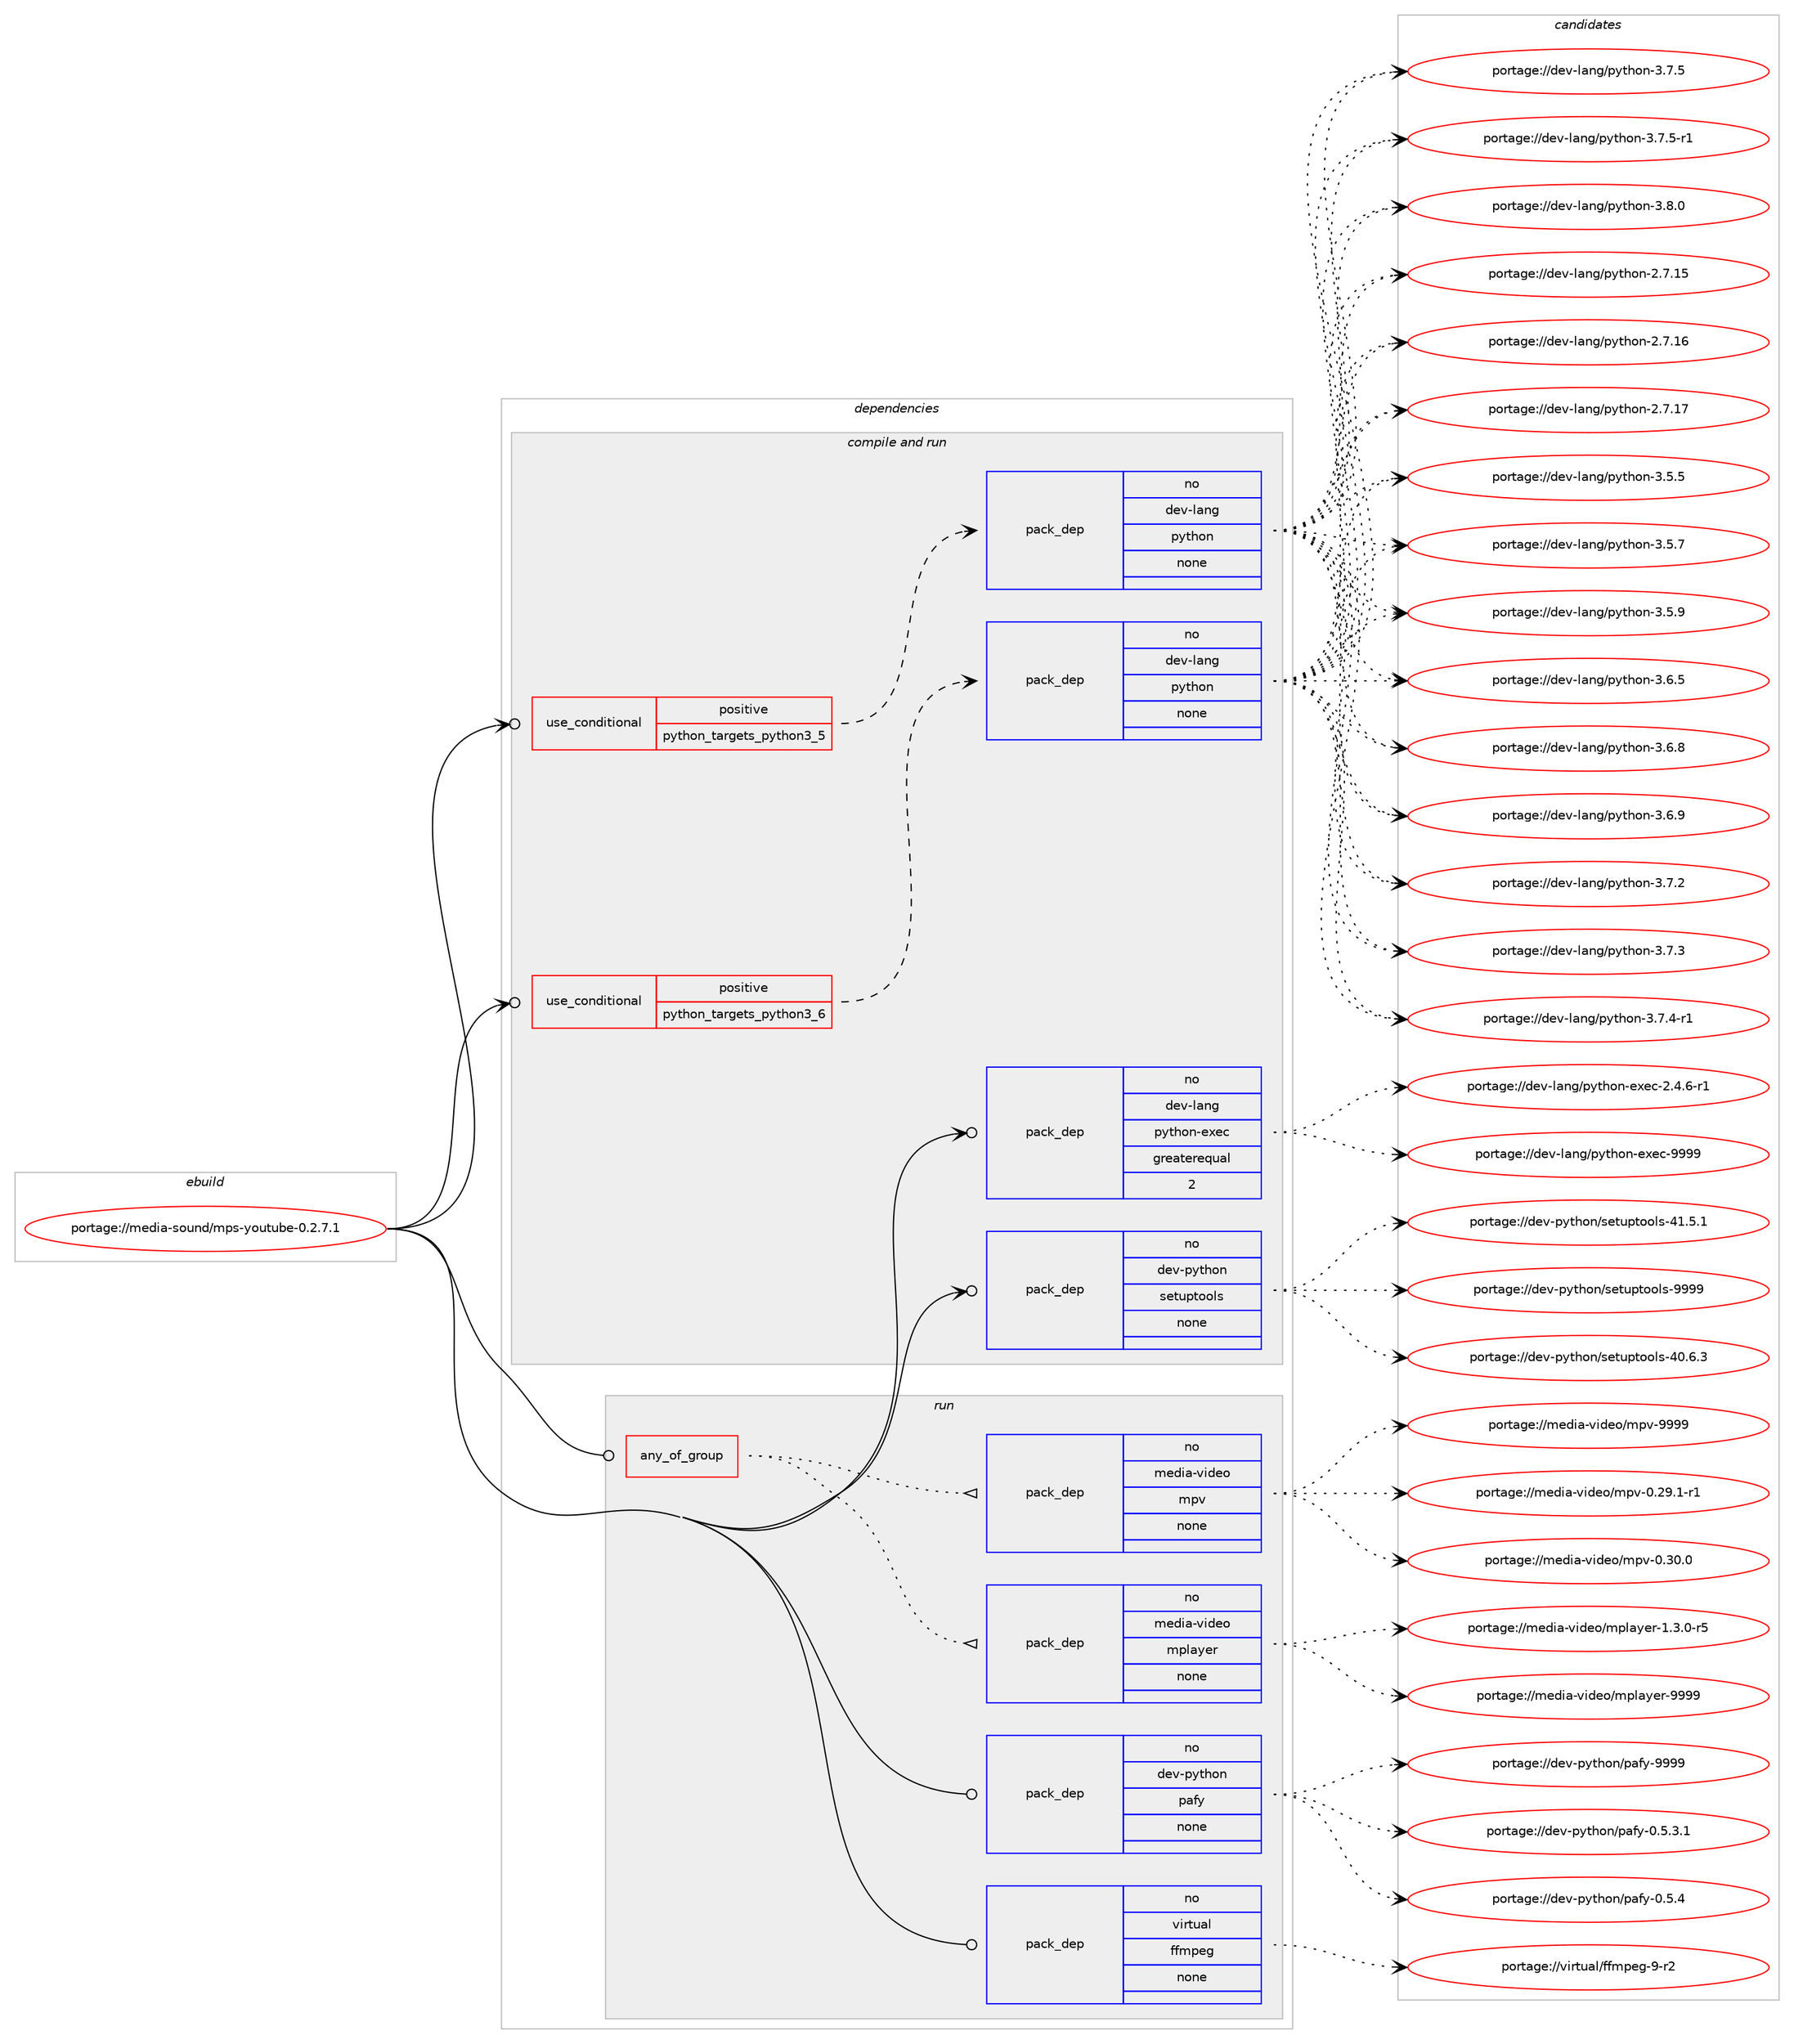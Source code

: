 digraph prolog {

# *************
# Graph options
# *************

newrank=true;
concentrate=true;
compound=true;
graph [rankdir=LR,fontname=Helvetica,fontsize=10,ranksep=1.5];#, ranksep=2.5, nodesep=0.2];
edge  [arrowhead=vee];
node  [fontname=Helvetica,fontsize=10];

# **********
# The ebuild
# **********

subgraph cluster_leftcol {
color=gray;
rank=same;
label=<<i>ebuild</i>>;
id [label="portage://media-sound/mps-youtube-0.2.7.1", color=red, width=4, href="../media-sound/mps-youtube-0.2.7.1.svg"];
}

# ****************
# The dependencies
# ****************

subgraph cluster_midcol {
color=gray;
label=<<i>dependencies</i>>;
subgraph cluster_compile {
fillcolor="#eeeeee";
style=filled;
label=<<i>compile</i>>;
}
subgraph cluster_compileandrun {
fillcolor="#eeeeee";
style=filled;
label=<<i>compile and run</i>>;
subgraph cond83032 {
dependency334100 [label=<<TABLE BORDER="0" CELLBORDER="1" CELLSPACING="0" CELLPADDING="4"><TR><TD ROWSPAN="3" CELLPADDING="10">use_conditional</TD></TR><TR><TD>positive</TD></TR><TR><TD>python_targets_python3_5</TD></TR></TABLE>>, shape=none, color=red];
subgraph pack245585 {
dependency334101 [label=<<TABLE BORDER="0" CELLBORDER="1" CELLSPACING="0" CELLPADDING="4" WIDTH="220"><TR><TD ROWSPAN="6" CELLPADDING="30">pack_dep</TD></TR><TR><TD WIDTH="110">no</TD></TR><TR><TD>dev-lang</TD></TR><TR><TD>python</TD></TR><TR><TD>none</TD></TR><TR><TD></TD></TR></TABLE>>, shape=none, color=blue];
}
dependency334100:e -> dependency334101:w [weight=20,style="dashed",arrowhead="vee"];
}
id:e -> dependency334100:w [weight=20,style="solid",arrowhead="odotvee"];
subgraph cond83033 {
dependency334102 [label=<<TABLE BORDER="0" CELLBORDER="1" CELLSPACING="0" CELLPADDING="4"><TR><TD ROWSPAN="3" CELLPADDING="10">use_conditional</TD></TR><TR><TD>positive</TD></TR><TR><TD>python_targets_python3_6</TD></TR></TABLE>>, shape=none, color=red];
subgraph pack245586 {
dependency334103 [label=<<TABLE BORDER="0" CELLBORDER="1" CELLSPACING="0" CELLPADDING="4" WIDTH="220"><TR><TD ROWSPAN="6" CELLPADDING="30">pack_dep</TD></TR><TR><TD WIDTH="110">no</TD></TR><TR><TD>dev-lang</TD></TR><TR><TD>python</TD></TR><TR><TD>none</TD></TR><TR><TD></TD></TR></TABLE>>, shape=none, color=blue];
}
dependency334102:e -> dependency334103:w [weight=20,style="dashed",arrowhead="vee"];
}
id:e -> dependency334102:w [weight=20,style="solid",arrowhead="odotvee"];
subgraph pack245587 {
dependency334104 [label=<<TABLE BORDER="0" CELLBORDER="1" CELLSPACING="0" CELLPADDING="4" WIDTH="220"><TR><TD ROWSPAN="6" CELLPADDING="30">pack_dep</TD></TR><TR><TD WIDTH="110">no</TD></TR><TR><TD>dev-lang</TD></TR><TR><TD>python-exec</TD></TR><TR><TD>greaterequal</TD></TR><TR><TD>2</TD></TR></TABLE>>, shape=none, color=blue];
}
id:e -> dependency334104:w [weight=20,style="solid",arrowhead="odotvee"];
subgraph pack245588 {
dependency334105 [label=<<TABLE BORDER="0" CELLBORDER="1" CELLSPACING="0" CELLPADDING="4" WIDTH="220"><TR><TD ROWSPAN="6" CELLPADDING="30">pack_dep</TD></TR><TR><TD WIDTH="110">no</TD></TR><TR><TD>dev-python</TD></TR><TR><TD>setuptools</TD></TR><TR><TD>none</TD></TR><TR><TD></TD></TR></TABLE>>, shape=none, color=blue];
}
id:e -> dependency334105:w [weight=20,style="solid",arrowhead="odotvee"];
}
subgraph cluster_run {
fillcolor="#eeeeee";
style=filled;
label=<<i>run</i>>;
subgraph any5340 {
dependency334106 [label=<<TABLE BORDER="0" CELLBORDER="1" CELLSPACING="0" CELLPADDING="4"><TR><TD CELLPADDING="10">any_of_group</TD></TR></TABLE>>, shape=none, color=red];subgraph pack245589 {
dependency334107 [label=<<TABLE BORDER="0" CELLBORDER="1" CELLSPACING="0" CELLPADDING="4" WIDTH="220"><TR><TD ROWSPAN="6" CELLPADDING="30">pack_dep</TD></TR><TR><TD WIDTH="110">no</TD></TR><TR><TD>media-video</TD></TR><TR><TD>mplayer</TD></TR><TR><TD>none</TD></TR><TR><TD></TD></TR></TABLE>>, shape=none, color=blue];
}
dependency334106:e -> dependency334107:w [weight=20,style="dotted",arrowhead="oinv"];
subgraph pack245590 {
dependency334108 [label=<<TABLE BORDER="0" CELLBORDER="1" CELLSPACING="0" CELLPADDING="4" WIDTH="220"><TR><TD ROWSPAN="6" CELLPADDING="30">pack_dep</TD></TR><TR><TD WIDTH="110">no</TD></TR><TR><TD>media-video</TD></TR><TR><TD>mpv</TD></TR><TR><TD>none</TD></TR><TR><TD></TD></TR></TABLE>>, shape=none, color=blue];
}
dependency334106:e -> dependency334108:w [weight=20,style="dotted",arrowhead="oinv"];
}
id:e -> dependency334106:w [weight=20,style="solid",arrowhead="odot"];
subgraph pack245591 {
dependency334109 [label=<<TABLE BORDER="0" CELLBORDER="1" CELLSPACING="0" CELLPADDING="4" WIDTH="220"><TR><TD ROWSPAN="6" CELLPADDING="30">pack_dep</TD></TR><TR><TD WIDTH="110">no</TD></TR><TR><TD>dev-python</TD></TR><TR><TD>pafy</TD></TR><TR><TD>none</TD></TR><TR><TD></TD></TR></TABLE>>, shape=none, color=blue];
}
id:e -> dependency334109:w [weight=20,style="solid",arrowhead="odot"];
subgraph pack245592 {
dependency334110 [label=<<TABLE BORDER="0" CELLBORDER="1" CELLSPACING="0" CELLPADDING="4" WIDTH="220"><TR><TD ROWSPAN="6" CELLPADDING="30">pack_dep</TD></TR><TR><TD WIDTH="110">no</TD></TR><TR><TD>virtual</TD></TR><TR><TD>ffmpeg</TD></TR><TR><TD>none</TD></TR><TR><TD></TD></TR></TABLE>>, shape=none, color=blue];
}
id:e -> dependency334110:w [weight=20,style="solid",arrowhead="odot"];
}
}

# **************
# The candidates
# **************

subgraph cluster_choices {
rank=same;
color=gray;
label=<<i>candidates</i>>;

subgraph choice245585 {
color=black;
nodesep=1;
choiceportage10010111845108971101034711212111610411111045504655464953 [label="portage://dev-lang/python-2.7.15", color=red, width=4,href="../dev-lang/python-2.7.15.svg"];
choiceportage10010111845108971101034711212111610411111045504655464954 [label="portage://dev-lang/python-2.7.16", color=red, width=4,href="../dev-lang/python-2.7.16.svg"];
choiceportage10010111845108971101034711212111610411111045504655464955 [label="portage://dev-lang/python-2.7.17", color=red, width=4,href="../dev-lang/python-2.7.17.svg"];
choiceportage100101118451089711010347112121116104111110455146534653 [label="portage://dev-lang/python-3.5.5", color=red, width=4,href="../dev-lang/python-3.5.5.svg"];
choiceportage100101118451089711010347112121116104111110455146534655 [label="portage://dev-lang/python-3.5.7", color=red, width=4,href="../dev-lang/python-3.5.7.svg"];
choiceportage100101118451089711010347112121116104111110455146534657 [label="portage://dev-lang/python-3.5.9", color=red, width=4,href="../dev-lang/python-3.5.9.svg"];
choiceportage100101118451089711010347112121116104111110455146544653 [label="portage://dev-lang/python-3.6.5", color=red, width=4,href="../dev-lang/python-3.6.5.svg"];
choiceportage100101118451089711010347112121116104111110455146544656 [label="portage://dev-lang/python-3.6.8", color=red, width=4,href="../dev-lang/python-3.6.8.svg"];
choiceportage100101118451089711010347112121116104111110455146544657 [label="portage://dev-lang/python-3.6.9", color=red, width=4,href="../dev-lang/python-3.6.9.svg"];
choiceportage100101118451089711010347112121116104111110455146554650 [label="portage://dev-lang/python-3.7.2", color=red, width=4,href="../dev-lang/python-3.7.2.svg"];
choiceportage100101118451089711010347112121116104111110455146554651 [label="portage://dev-lang/python-3.7.3", color=red, width=4,href="../dev-lang/python-3.7.3.svg"];
choiceportage1001011184510897110103471121211161041111104551465546524511449 [label="portage://dev-lang/python-3.7.4-r1", color=red, width=4,href="../dev-lang/python-3.7.4-r1.svg"];
choiceportage100101118451089711010347112121116104111110455146554653 [label="portage://dev-lang/python-3.7.5", color=red, width=4,href="../dev-lang/python-3.7.5.svg"];
choiceportage1001011184510897110103471121211161041111104551465546534511449 [label="portage://dev-lang/python-3.7.5-r1", color=red, width=4,href="../dev-lang/python-3.7.5-r1.svg"];
choiceportage100101118451089711010347112121116104111110455146564648 [label="portage://dev-lang/python-3.8.0", color=red, width=4,href="../dev-lang/python-3.8.0.svg"];
dependency334101:e -> choiceportage10010111845108971101034711212111610411111045504655464953:w [style=dotted,weight="100"];
dependency334101:e -> choiceportage10010111845108971101034711212111610411111045504655464954:w [style=dotted,weight="100"];
dependency334101:e -> choiceportage10010111845108971101034711212111610411111045504655464955:w [style=dotted,weight="100"];
dependency334101:e -> choiceportage100101118451089711010347112121116104111110455146534653:w [style=dotted,weight="100"];
dependency334101:e -> choiceportage100101118451089711010347112121116104111110455146534655:w [style=dotted,weight="100"];
dependency334101:e -> choiceportage100101118451089711010347112121116104111110455146534657:w [style=dotted,weight="100"];
dependency334101:e -> choiceportage100101118451089711010347112121116104111110455146544653:w [style=dotted,weight="100"];
dependency334101:e -> choiceportage100101118451089711010347112121116104111110455146544656:w [style=dotted,weight="100"];
dependency334101:e -> choiceportage100101118451089711010347112121116104111110455146544657:w [style=dotted,weight="100"];
dependency334101:e -> choiceportage100101118451089711010347112121116104111110455146554650:w [style=dotted,weight="100"];
dependency334101:e -> choiceportage100101118451089711010347112121116104111110455146554651:w [style=dotted,weight="100"];
dependency334101:e -> choiceportage1001011184510897110103471121211161041111104551465546524511449:w [style=dotted,weight="100"];
dependency334101:e -> choiceportage100101118451089711010347112121116104111110455146554653:w [style=dotted,weight="100"];
dependency334101:e -> choiceportage1001011184510897110103471121211161041111104551465546534511449:w [style=dotted,weight="100"];
dependency334101:e -> choiceportage100101118451089711010347112121116104111110455146564648:w [style=dotted,weight="100"];
}
subgraph choice245586 {
color=black;
nodesep=1;
choiceportage10010111845108971101034711212111610411111045504655464953 [label="portage://dev-lang/python-2.7.15", color=red, width=4,href="../dev-lang/python-2.7.15.svg"];
choiceportage10010111845108971101034711212111610411111045504655464954 [label="portage://dev-lang/python-2.7.16", color=red, width=4,href="../dev-lang/python-2.7.16.svg"];
choiceportage10010111845108971101034711212111610411111045504655464955 [label="portage://dev-lang/python-2.7.17", color=red, width=4,href="../dev-lang/python-2.7.17.svg"];
choiceportage100101118451089711010347112121116104111110455146534653 [label="portage://dev-lang/python-3.5.5", color=red, width=4,href="../dev-lang/python-3.5.5.svg"];
choiceportage100101118451089711010347112121116104111110455146534655 [label="portage://dev-lang/python-3.5.7", color=red, width=4,href="../dev-lang/python-3.5.7.svg"];
choiceportage100101118451089711010347112121116104111110455146534657 [label="portage://dev-lang/python-3.5.9", color=red, width=4,href="../dev-lang/python-3.5.9.svg"];
choiceportage100101118451089711010347112121116104111110455146544653 [label="portage://dev-lang/python-3.6.5", color=red, width=4,href="../dev-lang/python-3.6.5.svg"];
choiceportage100101118451089711010347112121116104111110455146544656 [label="portage://dev-lang/python-3.6.8", color=red, width=4,href="../dev-lang/python-3.6.8.svg"];
choiceportage100101118451089711010347112121116104111110455146544657 [label="portage://dev-lang/python-3.6.9", color=red, width=4,href="../dev-lang/python-3.6.9.svg"];
choiceportage100101118451089711010347112121116104111110455146554650 [label="portage://dev-lang/python-3.7.2", color=red, width=4,href="../dev-lang/python-3.7.2.svg"];
choiceportage100101118451089711010347112121116104111110455146554651 [label="portage://dev-lang/python-3.7.3", color=red, width=4,href="../dev-lang/python-3.7.3.svg"];
choiceportage1001011184510897110103471121211161041111104551465546524511449 [label="portage://dev-lang/python-3.7.4-r1", color=red, width=4,href="../dev-lang/python-3.7.4-r1.svg"];
choiceportage100101118451089711010347112121116104111110455146554653 [label="portage://dev-lang/python-3.7.5", color=red, width=4,href="../dev-lang/python-3.7.5.svg"];
choiceportage1001011184510897110103471121211161041111104551465546534511449 [label="portage://dev-lang/python-3.7.5-r1", color=red, width=4,href="../dev-lang/python-3.7.5-r1.svg"];
choiceportage100101118451089711010347112121116104111110455146564648 [label="portage://dev-lang/python-3.8.0", color=red, width=4,href="../dev-lang/python-3.8.0.svg"];
dependency334103:e -> choiceportage10010111845108971101034711212111610411111045504655464953:w [style=dotted,weight="100"];
dependency334103:e -> choiceportage10010111845108971101034711212111610411111045504655464954:w [style=dotted,weight="100"];
dependency334103:e -> choiceportage10010111845108971101034711212111610411111045504655464955:w [style=dotted,weight="100"];
dependency334103:e -> choiceportage100101118451089711010347112121116104111110455146534653:w [style=dotted,weight="100"];
dependency334103:e -> choiceportage100101118451089711010347112121116104111110455146534655:w [style=dotted,weight="100"];
dependency334103:e -> choiceportage100101118451089711010347112121116104111110455146534657:w [style=dotted,weight="100"];
dependency334103:e -> choiceportage100101118451089711010347112121116104111110455146544653:w [style=dotted,weight="100"];
dependency334103:e -> choiceportage100101118451089711010347112121116104111110455146544656:w [style=dotted,weight="100"];
dependency334103:e -> choiceportage100101118451089711010347112121116104111110455146544657:w [style=dotted,weight="100"];
dependency334103:e -> choiceportage100101118451089711010347112121116104111110455146554650:w [style=dotted,weight="100"];
dependency334103:e -> choiceportage100101118451089711010347112121116104111110455146554651:w [style=dotted,weight="100"];
dependency334103:e -> choiceportage1001011184510897110103471121211161041111104551465546524511449:w [style=dotted,weight="100"];
dependency334103:e -> choiceportage100101118451089711010347112121116104111110455146554653:w [style=dotted,weight="100"];
dependency334103:e -> choiceportage1001011184510897110103471121211161041111104551465546534511449:w [style=dotted,weight="100"];
dependency334103:e -> choiceportage100101118451089711010347112121116104111110455146564648:w [style=dotted,weight="100"];
}
subgraph choice245587 {
color=black;
nodesep=1;
choiceportage10010111845108971101034711212111610411111045101120101994550465246544511449 [label="portage://dev-lang/python-exec-2.4.6-r1", color=red, width=4,href="../dev-lang/python-exec-2.4.6-r1.svg"];
choiceportage10010111845108971101034711212111610411111045101120101994557575757 [label="portage://dev-lang/python-exec-9999", color=red, width=4,href="../dev-lang/python-exec-9999.svg"];
dependency334104:e -> choiceportage10010111845108971101034711212111610411111045101120101994550465246544511449:w [style=dotted,weight="100"];
dependency334104:e -> choiceportage10010111845108971101034711212111610411111045101120101994557575757:w [style=dotted,weight="100"];
}
subgraph choice245588 {
color=black;
nodesep=1;
choiceportage100101118451121211161041111104711510111611711211611111110811545524846544651 [label="portage://dev-python/setuptools-40.6.3", color=red, width=4,href="../dev-python/setuptools-40.6.3.svg"];
choiceportage100101118451121211161041111104711510111611711211611111110811545524946534649 [label="portage://dev-python/setuptools-41.5.1", color=red, width=4,href="../dev-python/setuptools-41.5.1.svg"];
choiceportage10010111845112121116104111110471151011161171121161111111081154557575757 [label="portage://dev-python/setuptools-9999", color=red, width=4,href="../dev-python/setuptools-9999.svg"];
dependency334105:e -> choiceportage100101118451121211161041111104711510111611711211611111110811545524846544651:w [style=dotted,weight="100"];
dependency334105:e -> choiceportage100101118451121211161041111104711510111611711211611111110811545524946534649:w [style=dotted,weight="100"];
dependency334105:e -> choiceportage10010111845112121116104111110471151011161171121161111111081154557575757:w [style=dotted,weight="100"];
}
subgraph choice245589 {
color=black;
nodesep=1;
choiceportage109101100105974511810510010111147109112108971211011144549465146484511453 [label="portage://media-video/mplayer-1.3.0-r5", color=red, width=4,href="../media-video/mplayer-1.3.0-r5.svg"];
choiceportage109101100105974511810510010111147109112108971211011144557575757 [label="portage://media-video/mplayer-9999", color=red, width=4,href="../media-video/mplayer-9999.svg"];
dependency334107:e -> choiceportage109101100105974511810510010111147109112108971211011144549465146484511453:w [style=dotted,weight="100"];
dependency334107:e -> choiceportage109101100105974511810510010111147109112108971211011144557575757:w [style=dotted,weight="100"];
}
subgraph choice245590 {
color=black;
nodesep=1;
choiceportage109101100105974511810510010111147109112118454846505746494511449 [label="portage://media-video/mpv-0.29.1-r1", color=red, width=4,href="../media-video/mpv-0.29.1-r1.svg"];
choiceportage10910110010597451181051001011114710911211845484651484648 [label="portage://media-video/mpv-0.30.0", color=red, width=4,href="../media-video/mpv-0.30.0.svg"];
choiceportage1091011001059745118105100101111471091121184557575757 [label="portage://media-video/mpv-9999", color=red, width=4,href="../media-video/mpv-9999.svg"];
dependency334108:e -> choiceportage109101100105974511810510010111147109112118454846505746494511449:w [style=dotted,weight="100"];
dependency334108:e -> choiceportage10910110010597451181051001011114710911211845484651484648:w [style=dotted,weight="100"];
dependency334108:e -> choiceportage1091011001059745118105100101111471091121184557575757:w [style=dotted,weight="100"];
}
subgraph choice245591 {
color=black;
nodesep=1;
choiceportage1001011184511212111610411111047112971021214548465346514649 [label="portage://dev-python/pafy-0.5.3.1", color=red, width=4,href="../dev-python/pafy-0.5.3.1.svg"];
choiceportage100101118451121211161041111104711297102121454846534652 [label="portage://dev-python/pafy-0.5.4", color=red, width=4,href="../dev-python/pafy-0.5.4.svg"];
choiceportage1001011184511212111610411111047112971021214557575757 [label="portage://dev-python/pafy-9999", color=red, width=4,href="../dev-python/pafy-9999.svg"];
dependency334109:e -> choiceportage1001011184511212111610411111047112971021214548465346514649:w [style=dotted,weight="100"];
dependency334109:e -> choiceportage100101118451121211161041111104711297102121454846534652:w [style=dotted,weight="100"];
dependency334109:e -> choiceportage1001011184511212111610411111047112971021214557575757:w [style=dotted,weight="100"];
}
subgraph choice245592 {
color=black;
nodesep=1;
choiceportage118105114116117971084710210210911210110345574511450 [label="portage://virtual/ffmpeg-9-r2", color=red, width=4,href="../virtual/ffmpeg-9-r2.svg"];
dependency334110:e -> choiceportage118105114116117971084710210210911210110345574511450:w [style=dotted,weight="100"];
}
}

}
